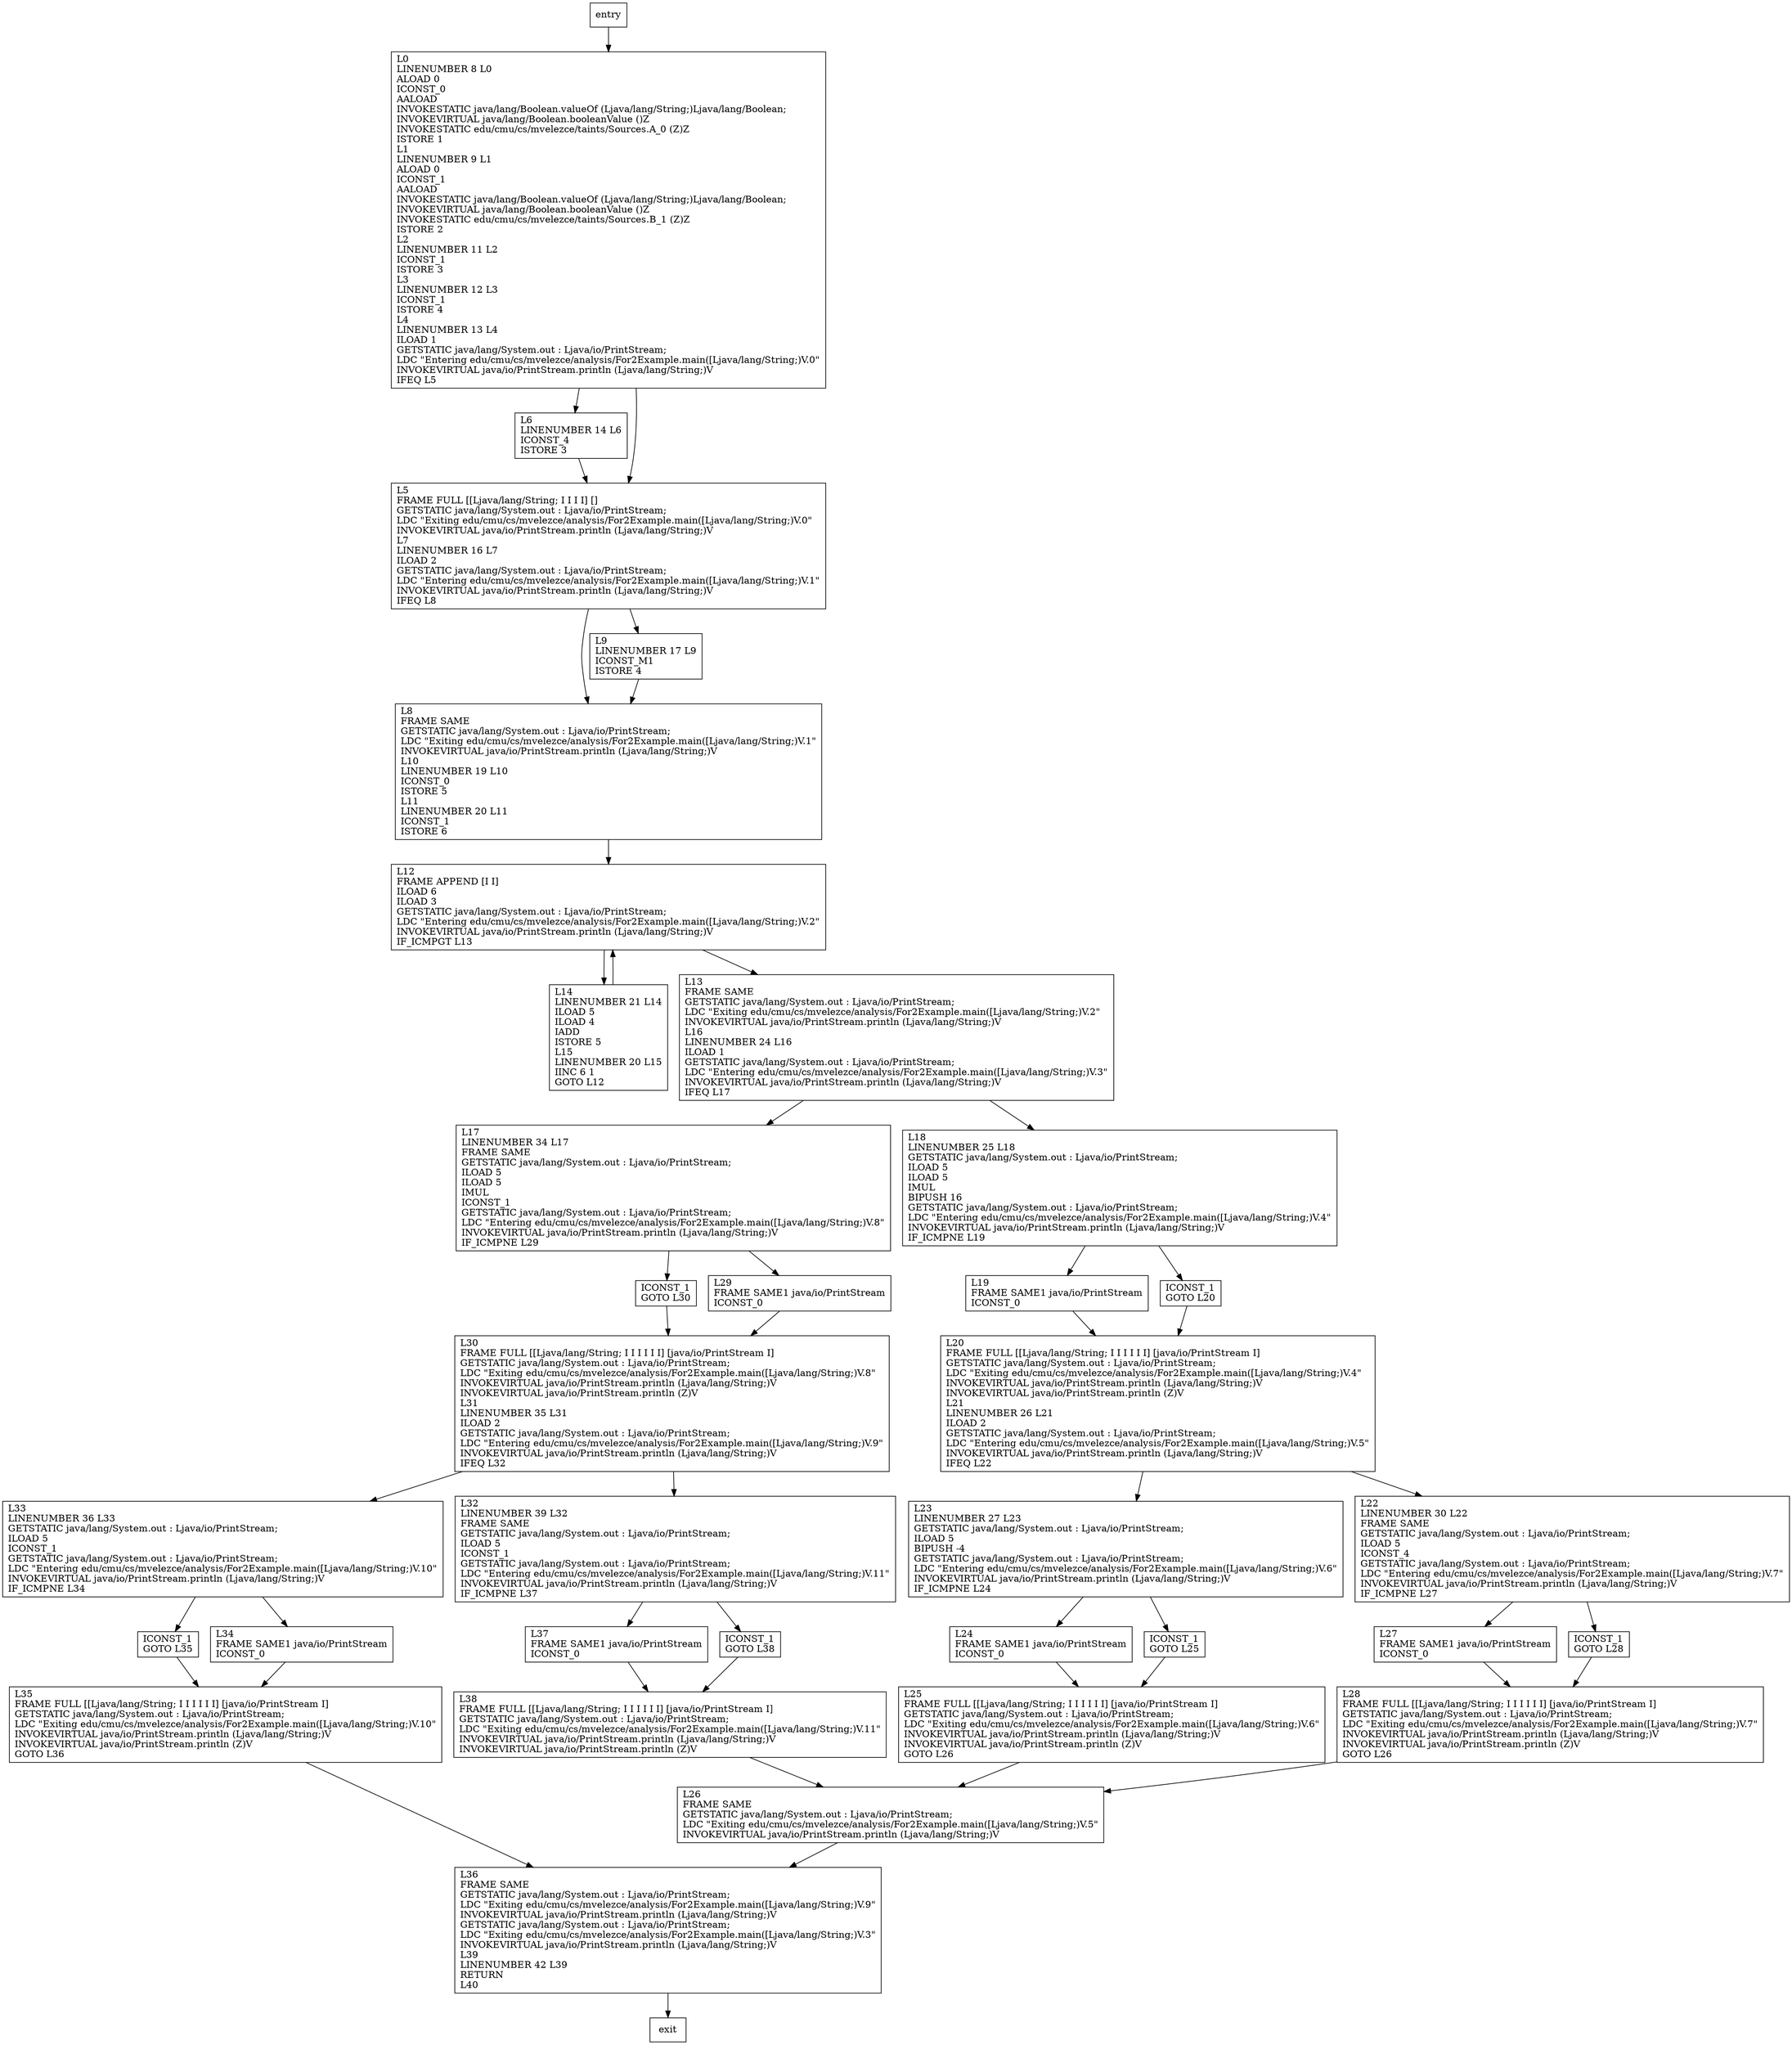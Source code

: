 digraph main {
node [shape=record];
221145867 [label="L23\lLINENUMBER 27 L23\lGETSTATIC java/lang/System.out : Ljava/io/PrintStream;\lILOAD 5\lBIPUSH -4\lGETSTATIC java/lang/System.out : Ljava/io/PrintStream;\lLDC \"Entering edu/cmu/cs/mvelezce/analysis/For2Example.main([Ljava/lang/String;)V.6\"\lINVOKEVIRTUAL java/io/PrintStream.println (Ljava/lang/String;)V\lIF_ICMPNE L24\l"];
377667724 [label="L37\lFRAME SAME1 java/io/PrintStream\lICONST_0\l"];
855206842 [label="ICONST_1\lGOTO L30\l"];
579590740 [label="L24\lFRAME SAME1 java/io/PrintStream\lICONST_0\l"];
564766469 [label="ICONST_1\lGOTO L35\l"];
1070619454 [label="L38\lFRAME FULL [[Ljava/lang/String; I I I I I I] [java/io/PrintStream I]\lGETSTATIC java/lang/System.out : Ljava/io/PrintStream;\lLDC \"Exiting edu/cmu/cs/mvelezce/analysis/For2Example.main([Ljava/lang/String;)V.11\"\lINVOKEVIRTUAL java/io/PrintStream.println (Ljava/lang/String;)V\lINVOKEVIRTUAL java/io/PrintStream.println (Z)V\l"];
1110981808 [label="L8\lFRAME SAME\lGETSTATIC java/lang/System.out : Ljava/io/PrintStream;\lLDC \"Exiting edu/cmu/cs/mvelezce/analysis/For2Example.main([Ljava/lang/String;)V.1\"\lINVOKEVIRTUAL java/io/PrintStream.println (Ljava/lang/String;)V\lL10\lLINENUMBER 19 L10\lICONST_0\lISTORE 5\lL11\lLINENUMBER 20 L11\lICONST_1\lISTORE 6\l"];
1246238504 [label="L36\lFRAME SAME\lGETSTATIC java/lang/System.out : Ljava/io/PrintStream;\lLDC \"Exiting edu/cmu/cs/mvelezce/analysis/For2Example.main([Ljava/lang/String;)V.9\"\lINVOKEVIRTUAL java/io/PrintStream.println (Ljava/lang/String;)V\lGETSTATIC java/lang/System.out : Ljava/io/PrintStream;\lLDC \"Exiting edu/cmu/cs/mvelezce/analysis/For2Example.main([Ljava/lang/String;)V.3\"\lINVOKEVIRTUAL java/io/PrintStream.println (Ljava/lang/String;)V\lL39\lLINENUMBER 42 L39\lRETURN\lL40\l"];
1292784864 [label="L29\lFRAME SAME1 java/io/PrintStream\lICONST_0\l"];
1742885458 [label="L32\lLINENUMBER 39 L32\lFRAME SAME\lGETSTATIC java/lang/System.out : Ljava/io/PrintStream;\lILOAD 5\lICONST_1\lGETSTATIC java/lang/System.out : Ljava/io/PrintStream;\lLDC \"Entering edu/cmu/cs/mvelezce/analysis/For2Example.main([Ljava/lang/String;)V.11\"\lINVOKEVIRTUAL java/io/PrintStream.println (Ljava/lang/String;)V\lIF_ICMPNE L37\l"];
1532675992 [label="L9\lLINENUMBER 17 L9\lICONST_M1\lISTORE 4\l"];
1986562346 [label="L12\lFRAME APPEND [I I]\lILOAD 6\lILOAD 3\lGETSTATIC java/lang/System.out : Ljava/io/PrintStream;\lLDC \"Entering edu/cmu/cs/mvelezce/analysis/For2Example.main([Ljava/lang/String;)V.2\"\lINVOKEVIRTUAL java/io/PrintStream.println (Ljava/lang/String;)V\lIF_ICMPGT L13\l"];
188647125 [label="L27\lFRAME SAME1 java/io/PrintStream\lICONST_0\l"];
1940449684 [label="L6\lLINENUMBER 14 L6\lICONST_4\lISTORE 3\l"];
1620989914 [label="L19\lFRAME SAME1 java/io/PrintStream\lICONST_0\l"];
521985523 [label="ICONST_1\lGOTO L25\l"];
124702413 [label="L35\lFRAME FULL [[Ljava/lang/String; I I I I I I] [java/io/PrintStream I]\lGETSTATIC java/lang/System.out : Ljava/io/PrintStream;\lLDC \"Exiting edu/cmu/cs/mvelezce/analysis/For2Example.main([Ljava/lang/String;)V.10\"\lINVOKEVIRTUAL java/io/PrintStream.println (Ljava/lang/String;)V\lINVOKEVIRTUAL java/io/PrintStream.println (Z)V\lGOTO L36\l"];
176376157 [label="L14\lLINENUMBER 21 L14\lILOAD 5\lILOAD 4\lIADD\lISTORE 5\lL15\lLINENUMBER 20 L15\lIINC 6 1\lGOTO L12\l"];
866474968 [label="L0\lLINENUMBER 8 L0\lALOAD 0\lICONST_0\lAALOAD\lINVOKESTATIC java/lang/Boolean.valueOf (Ljava/lang/String;)Ljava/lang/Boolean;\lINVOKEVIRTUAL java/lang/Boolean.booleanValue ()Z\lINVOKESTATIC edu/cmu/cs/mvelezce/taints/Sources.A_0 (Z)Z\lISTORE 1\lL1\lLINENUMBER 9 L1\lALOAD 0\lICONST_1\lAALOAD\lINVOKESTATIC java/lang/Boolean.valueOf (Ljava/lang/String;)Ljava/lang/Boolean;\lINVOKEVIRTUAL java/lang/Boolean.booleanValue ()Z\lINVOKESTATIC edu/cmu/cs/mvelezce/taints/Sources.B_1 (Z)Z\lISTORE 2\lL2\lLINENUMBER 11 L2\lICONST_1\lISTORE 3\lL3\lLINENUMBER 12 L3\lICONST_1\lISTORE 4\lL4\lLINENUMBER 13 L4\lILOAD 1\lGETSTATIC java/lang/System.out : Ljava/io/PrintStream;\lLDC \"Entering edu/cmu/cs/mvelezce/analysis/For2Example.main([Ljava/lang/String;)V.0\"\lINVOKEVIRTUAL java/io/PrintStream.println (Ljava/lang/String;)V\lIFEQ L5\l"];
1924411652 [label="ICONST_1\lGOTO L28\l"];
2063581529 [label="ICONST_1\lGOTO L38\l"];
1492431642 [label="L33\lLINENUMBER 36 L33\lGETSTATIC java/lang/System.out : Ljava/io/PrintStream;\lILOAD 5\lICONST_1\lGETSTATIC java/lang/System.out : Ljava/io/PrintStream;\lLDC \"Entering edu/cmu/cs/mvelezce/analysis/For2Example.main([Ljava/lang/String;)V.10\"\lINVOKEVIRTUAL java/io/PrintStream.println (Ljava/lang/String;)V\lIF_ICMPNE L34\l"];
1928028672 [label="L34\lFRAME SAME1 java/io/PrintStream\lICONST_0\l"];
1974918491 [label="L25\lFRAME FULL [[Ljava/lang/String; I I I I I I] [java/io/PrintStream I]\lGETSTATIC java/lang/System.out : Ljava/io/PrintStream;\lLDC \"Exiting edu/cmu/cs/mvelezce/analysis/For2Example.main([Ljava/lang/String;)V.6\"\lINVOKEVIRTUAL java/io/PrintStream.println (Ljava/lang/String;)V\lINVOKEVIRTUAL java/io/PrintStream.println (Z)V\lGOTO L26\l"];
236002428 [label="L28\lFRAME FULL [[Ljava/lang/String; I I I I I I] [java/io/PrintStream I]\lGETSTATIC java/lang/System.out : Ljava/io/PrintStream;\lLDC \"Exiting edu/cmu/cs/mvelezce/analysis/For2Example.main([Ljava/lang/String;)V.7\"\lINVOKEVIRTUAL java/io/PrintStream.println (Ljava/lang/String;)V\lINVOKEVIRTUAL java/io/PrintStream.println (Z)V\lGOTO L26\l"];
1457352442 [label="L20\lFRAME FULL [[Ljava/lang/String; I I I I I I] [java/io/PrintStream I]\lGETSTATIC java/lang/System.out : Ljava/io/PrintStream;\lLDC \"Exiting edu/cmu/cs/mvelezce/analysis/For2Example.main([Ljava/lang/String;)V.4\"\lINVOKEVIRTUAL java/io/PrintStream.println (Ljava/lang/String;)V\lINVOKEVIRTUAL java/io/PrintStream.println (Z)V\lL21\lLINENUMBER 26 L21\lILOAD 2\lGETSTATIC java/lang/System.out : Ljava/io/PrintStream;\lLDC \"Entering edu/cmu/cs/mvelezce/analysis/For2Example.main([Ljava/lang/String;)V.5\"\lINVOKEVIRTUAL java/io/PrintStream.println (Ljava/lang/String;)V\lIFEQ L22\l"];
908435478 [label="L17\lLINENUMBER 34 L17\lFRAME SAME\lGETSTATIC java/lang/System.out : Ljava/io/PrintStream;\lILOAD 5\lILOAD 5\lIMUL\lICONST_1\lGETSTATIC java/lang/System.out : Ljava/io/PrintStream;\lLDC \"Entering edu/cmu/cs/mvelezce/analysis/For2Example.main([Ljava/lang/String;)V.8\"\lINVOKEVIRTUAL java/io/PrintStream.println (Ljava/lang/String;)V\lIF_ICMPNE L29\l"];
132659602 [label="L13\lFRAME SAME\lGETSTATIC java/lang/System.out : Ljava/io/PrintStream;\lLDC \"Exiting edu/cmu/cs/mvelezce/analysis/For2Example.main([Ljava/lang/String;)V.2\"\lINVOKEVIRTUAL java/io/PrintStream.println (Ljava/lang/String;)V\lL16\lLINENUMBER 24 L16\lILOAD 1\lGETSTATIC java/lang/System.out : Ljava/io/PrintStream;\lLDC \"Entering edu/cmu/cs/mvelezce/analysis/For2Example.main([Ljava/lang/String;)V.3\"\lINVOKEVIRTUAL java/io/PrintStream.println (Ljava/lang/String;)V\lIFEQ L17\l"];
645717550 [label="ICONST_1\lGOTO L20\l"];
1298350375 [label="L22\lLINENUMBER 30 L22\lFRAME SAME\lGETSTATIC java/lang/System.out : Ljava/io/PrintStream;\lILOAD 5\lICONST_4\lGETSTATIC java/lang/System.out : Ljava/io/PrintStream;\lLDC \"Entering edu/cmu/cs/mvelezce/analysis/For2Example.main([Ljava/lang/String;)V.7\"\lINVOKEVIRTUAL java/io/PrintStream.println (Ljava/lang/String;)V\lIF_ICMPNE L27\l"];
1320809135 [label="L26\lFRAME SAME\lGETSTATIC java/lang/System.out : Ljava/io/PrintStream;\lLDC \"Exiting edu/cmu/cs/mvelezce/analysis/For2Example.main([Ljava/lang/String;)V.5\"\lINVOKEVIRTUAL java/io/PrintStream.println (Ljava/lang/String;)V\l"];
1628848368 [label="L30\lFRAME FULL [[Ljava/lang/String; I I I I I I] [java/io/PrintStream I]\lGETSTATIC java/lang/System.out : Ljava/io/PrintStream;\lLDC \"Exiting edu/cmu/cs/mvelezce/analysis/For2Example.main([Ljava/lang/String;)V.8\"\lINVOKEVIRTUAL java/io/PrintStream.println (Ljava/lang/String;)V\lINVOKEVIRTUAL java/io/PrintStream.println (Z)V\lL31\lLINENUMBER 35 L31\lILOAD 2\lGETSTATIC java/lang/System.out : Ljava/io/PrintStream;\lLDC \"Entering edu/cmu/cs/mvelezce/analysis/For2Example.main([Ljava/lang/String;)V.9\"\lINVOKEVIRTUAL java/io/PrintStream.println (Ljava/lang/String;)V\lIFEQ L32\l"];
438092131 [label="L5\lFRAME FULL [[Ljava/lang/String; I I I I] []\lGETSTATIC java/lang/System.out : Ljava/io/PrintStream;\lLDC \"Exiting edu/cmu/cs/mvelezce/analysis/For2Example.main([Ljava/lang/String;)V.0\"\lINVOKEVIRTUAL java/io/PrintStream.println (Ljava/lang/String;)V\lL7\lLINENUMBER 16 L7\lILOAD 2\lGETSTATIC java/lang/System.out : Ljava/io/PrintStream;\lLDC \"Entering edu/cmu/cs/mvelezce/analysis/For2Example.main([Ljava/lang/String;)V.1\"\lINVOKEVIRTUAL java/io/PrintStream.println (Ljava/lang/String;)V\lIFEQ L8\l"];
70666339 [label="L18\lLINENUMBER 25 L18\lGETSTATIC java/lang/System.out : Ljava/io/PrintStream;\lILOAD 5\lILOAD 5\lIMUL\lBIPUSH 16\lGETSTATIC java/lang/System.out : Ljava/io/PrintStream;\lLDC \"Entering edu/cmu/cs/mvelezce/analysis/For2Example.main([Ljava/lang/String;)V.4\"\lINVOKEVIRTUAL java/io/PrintStream.println (Ljava/lang/String;)V\lIF_ICMPNE L19\l"];
entry;
exit;
221145867 -> 579590740;
221145867 -> 521985523;
377667724 -> 1070619454;
855206842 -> 1628848368;
579590740 -> 1974918491;
564766469 -> 124702413;
1070619454 -> 1320809135;
1110981808 -> 1986562346;
1246238504 -> exit;
1292784864 -> 1628848368;
1742885458 -> 377667724;
1742885458 -> 2063581529;
1532675992 -> 1110981808;
1986562346 -> 176376157;
1986562346 -> 132659602;
188647125 -> 236002428;
1940449684 -> 438092131;
1620989914 -> 1457352442;
521985523 -> 1974918491;
124702413 -> 1246238504;
176376157 -> 1986562346;
866474968 -> 1940449684;
866474968 -> 438092131;
1924411652 -> 236002428;
2063581529 -> 1070619454;
1492431642 -> 564766469;
1492431642 -> 1928028672;
1928028672 -> 124702413;
1974918491 -> 1320809135;
entry -> 866474968;
236002428 -> 1320809135;
1457352442 -> 221145867;
1457352442 -> 1298350375;
908435478 -> 1292784864;
908435478 -> 855206842;
132659602 -> 908435478;
132659602 -> 70666339;
645717550 -> 1457352442;
1298350375 -> 1924411652;
1298350375 -> 188647125;
1320809135 -> 1246238504;
1628848368 -> 1742885458;
1628848368 -> 1492431642;
438092131 -> 1110981808;
438092131 -> 1532675992;
70666339 -> 645717550;
70666339 -> 1620989914;
}
